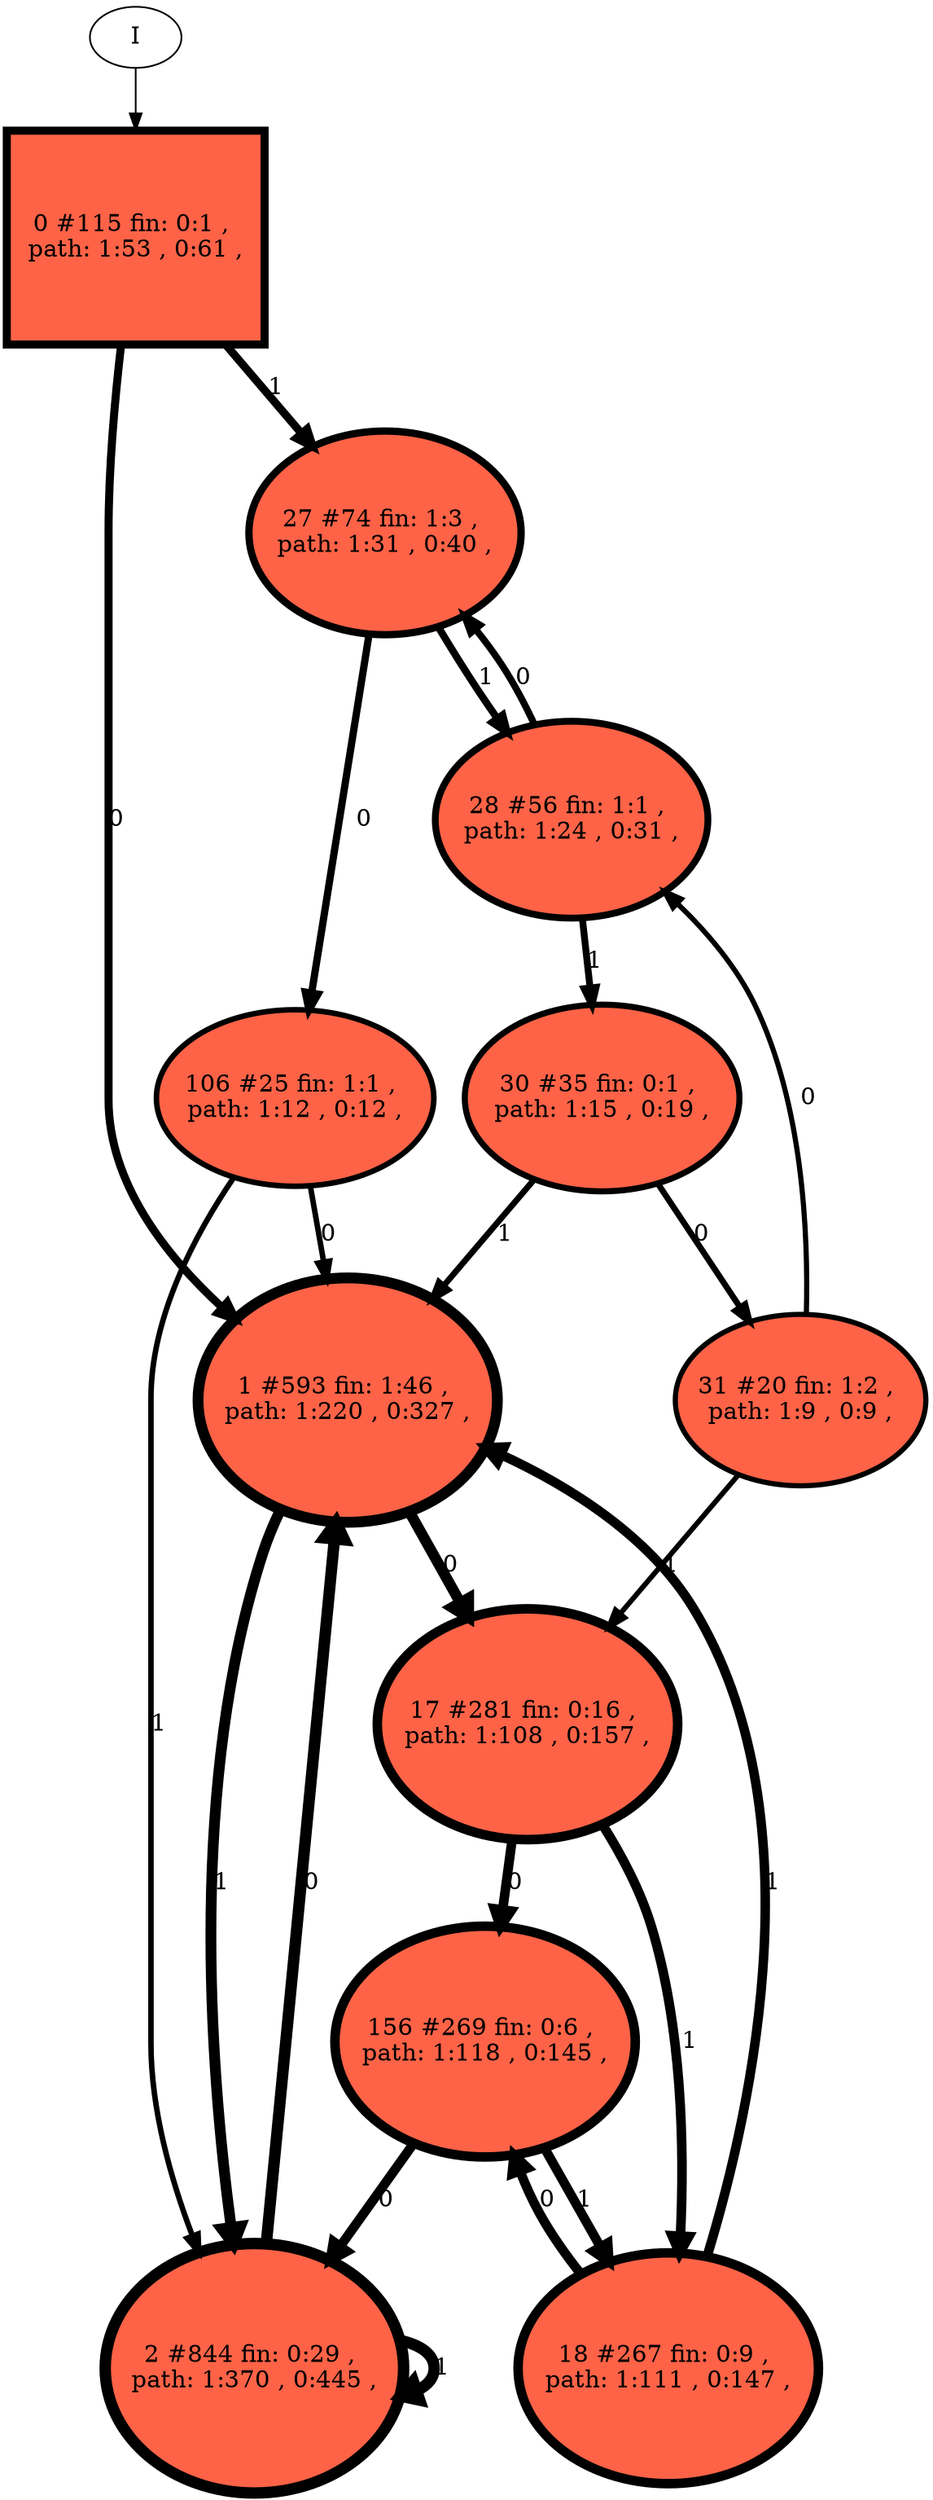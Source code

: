 // produced with flexfringe // 
digraph DFA {
	0 [label="root" shape=box];
		I -> 0;
	0 [ label="0 #115 fin: 0:1 , 
 path: 1:53 , 0:61 , " , style=filled, fillcolor="tomato", width=1.74982, height=1.74982, penwidth=4.75359];
		0 -> 1 [label="0 " , penwidth=4.75359 ];
		0 -> 27 [label="1 " , penwidth=4.75359 ];
	1 [ label="1 #593 fin: 1:46 , 
 path: 1:220 , 0:327 , " , style=filled, fillcolor="tomato", width=1.99971, height=1.99971, penwidth=6.38688];
		1 -> 17 [label="0 " , penwidth=6.38688 ];
		1 -> 2 [label="1 " , penwidth=6.38688 ];
	27 [ label="27 #74 fin: 1:3 , 
 path: 1:31 , 0:40 , " , style=filled, fillcolor="tomato", width=1.671, height=1.671, penwidth=4.31749];
		27 -> 106 [label="0 " , penwidth=4.31749 ];
		27 -> 28 [label="1 " , penwidth=4.31749 ];
	17 [ label="17 #281 fin: 0:16 , 
 path: 1:108 , 0:157 , " , style=filled, fillcolor="tomato", width=1.8934, height=1.8934, penwidth=5.64191];
		17 -> 156 [label="0 " , penwidth=5.64191 ];
		17 -> 18 [label="1 " , penwidth=5.64191 ];
	2 [ label="2 #844 fin: 0:29 , 
 path: 1:370 , 0:445 , " , style=filled, fillcolor="tomato", width=2.04632, height=2.04632, penwidth=6.73934];
		2 -> 1 [label="0 " , penwidth=6.73934 ];
		2 -> 2 [label="1 " , penwidth=6.73934 ];
	106 [ label="106 #25 fin: 1:1 , 
 path: 1:12 , 0:12 , " , style=filled, fillcolor="tomato", width=1.44882, height=1.44882, penwidth=3.2581];
		106 -> 1 [label="0 " , penwidth=3.2581 ];
		106 -> 2 [label="1 " , penwidth=3.2581 ];
	28 [ label="28 #56 fin: 1:1 , 
 path: 1:24 , 0:31 , " , style=filled, fillcolor="tomato", width=1.61801, height=1.61801, penwidth=4.04305];
		28 -> 27 [label="0 " , penwidth=4.04305 ];
		28 -> 30 [label="1 " , penwidth=4.04305 ];
	156 [ label="156 #269 fin: 0:6 , 
 path: 1:118 , 0:145 , " , style=filled, fillcolor="tomato", width=1.88683, height=1.88683, penwidth=5.59842];
		156 -> 2 [label="0 " , penwidth=5.59842 ];
		156 -> 18 [label="1 " , penwidth=5.59842 ];
	18 [ label="18 #267 fin: 0:9 , 
 path: 1:111 , 0:147 , " , style=filled, fillcolor="tomato", width=1.8857, height=1.8857, penwidth=5.59099];
		18 -> 156 [label="0 " , penwidth=5.59099 ];
		18 -> 1 [label="1 " , penwidth=5.59099 ];
	30 [ label="30 #35 fin: 0:1 , 
 path: 1:15 , 0:19 , " , style=filled, fillcolor="tomato", width=1.52247, height=1.52247, penwidth=3.58352];
		30 -> 31 [label="0 " , penwidth=3.58352 ];
		30 -> 1 [label="1 " , penwidth=3.58352 ];
	31 [ label="31 #20 fin: 1:2 , 
 path: 1:9 , 0:9 , " , style=filled, fillcolor="tomato", width=1.39736, height=1.39736, penwidth=3.04452];
		31 -> 28 [label="0 " , penwidth=3.04452 ];
		31 -> 17 [label="1 " , penwidth=3.04452 ];
}

